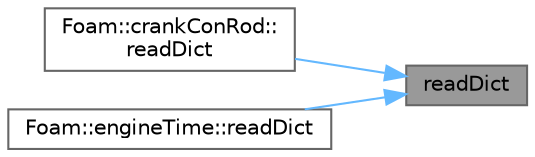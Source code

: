 digraph "readDict"
{
 // LATEX_PDF_SIZE
  bgcolor="transparent";
  edge [fontname=Helvetica,fontsize=10,labelfontname=Helvetica,labelfontsize=10];
  node [fontname=Helvetica,fontsize=10,shape=box,height=0.2,width=0.4];
  rankdir="RL";
  Node1 [id="Node000001",label="readDict",height=0.2,width=0.4,color="gray40", fillcolor="grey60", style="filled", fontcolor="black",tooltip=" "];
  Node1 -> Node2 [id="edge1_Node000001_Node000002",dir="back",color="steelblue1",style="solid",tooltip=" "];
  Node2 [id="Node000002",label="Foam::crankConRod::\lreadDict",height=0.2,width=0.4,color="grey40", fillcolor="white", style="filled",URL="$classFoam_1_1crankConRod.html#a09f8bbb748b599cf713fa2e07ec7e0b4",tooltip=" "];
  Node1 -> Node3 [id="edge2_Node000001_Node000003",dir="back",color="steelblue1",style="solid",tooltip=" "];
  Node3 [id="Node000003",label="Foam::engineTime::readDict",height=0.2,width=0.4,color="grey40", fillcolor="white", style="filled",URL="$classFoam_1_1engineTime.html#a09f8bbb748b599cf713fa2e07ec7e0b4",tooltip=" "];
}
